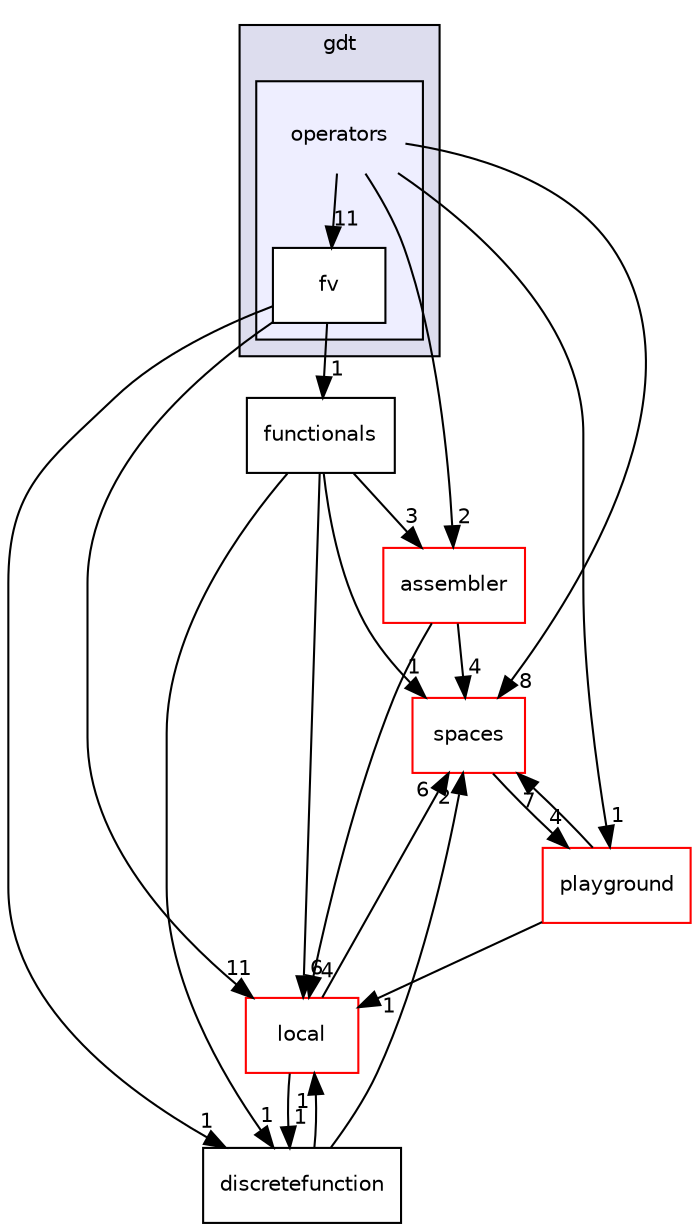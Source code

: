 digraph "operators" {
  compound=true
  node [ fontsize="10", fontname="Helvetica"];
  edge [ labelfontsize="10", labelfontname="Helvetica"];
  subgraph clusterdir_34906b46abd2322068aa0195bd244708 {
    graph [ bgcolor="#ddddee", pencolor="black", label="gdt" fontname="Helvetica", fontsize="10", URL="dir_34906b46abd2322068aa0195bd244708.html"]
  subgraph clusterdir_8eae17099f455a1cfbd2c25e13098b8a {
    graph [ bgcolor="#eeeeff", pencolor="black", label="" URL="dir_8eae17099f455a1cfbd2c25e13098b8a.html"];
    dir_8eae17099f455a1cfbd2c25e13098b8a [shape=plaintext label="operators"];
    dir_8fbd9d79de26bd0c08e4e5fb2ef2e7c5 [shape=box label="fv" color="black" fillcolor="white" style="filled" URL="dir_8fbd9d79de26bd0c08e4e5fb2ef2e7c5.html"];
  }
  }
  dir_e5964b6fd5a6d82d96e1215fe4a1a66d [shape=box label="local" fillcolor="white" style="filled" color="red" URL="dir_e5964b6fd5a6d82d96e1215fe4a1a66d.html"];
  dir_e555b9af892587a8ff0beb600029e8f8 [shape=box label="discretefunction" URL="dir_e555b9af892587a8ff0beb600029e8f8.html"];
  dir_43d0cc378a1b7044a9ebea179385123e [shape=box label="spaces" fillcolor="white" style="filled" color="red" URL="dir_43d0cc378a1b7044a9ebea179385123e.html"];
  dir_1eea3f25d96e3194dad91b986d4f2dcc [shape=box label="playground" fillcolor="white" style="filled" color="red" URL="dir_1eea3f25d96e3194dad91b986d4f2dcc.html"];
  dir_4c554f9d783d63f5e41bbf46d8f2008d [shape=box label="assembler" fillcolor="white" style="filled" color="red" URL="dir_4c554f9d783d63f5e41bbf46d8f2008d.html"];
  dir_a1591cda0d63e65779075ba0a12732f6 [shape=box label="functionals" URL="dir_a1591cda0d63e65779075ba0a12732f6.html"];
  dir_8fbd9d79de26bd0c08e4e5fb2ef2e7c5->dir_e5964b6fd5a6d82d96e1215fe4a1a66d [headlabel="11", labeldistance=1.5 headhref="dir_000013_000010.html"];
  dir_8fbd9d79de26bd0c08e4e5fb2ef2e7c5->dir_e555b9af892587a8ff0beb600029e8f8 [headlabel="1", labeldistance=1.5 headhref="dir_000013_000017.html"];
  dir_8fbd9d79de26bd0c08e4e5fb2ef2e7c5->dir_a1591cda0d63e65779075ba0a12732f6 [headlabel="1", labeldistance=1.5 headhref="dir_000013_000011.html"];
  dir_e5964b6fd5a6d82d96e1215fe4a1a66d->dir_e555b9af892587a8ff0beb600029e8f8 [headlabel="1", labeldistance=1.5 headhref="dir_000010_000017.html"];
  dir_e5964b6fd5a6d82d96e1215fe4a1a66d->dir_43d0cc378a1b7044a9ebea179385123e [headlabel="6", labeldistance=1.5 headhref="dir_000010_000007.html"];
  dir_e555b9af892587a8ff0beb600029e8f8->dir_e5964b6fd5a6d82d96e1215fe4a1a66d [headlabel="1", labeldistance=1.5 headhref="dir_000017_000010.html"];
  dir_e555b9af892587a8ff0beb600029e8f8->dir_43d0cc378a1b7044a9ebea179385123e [headlabel="2", labeldistance=1.5 headhref="dir_000017_000007.html"];
  dir_43d0cc378a1b7044a9ebea179385123e->dir_1eea3f25d96e3194dad91b986d4f2dcc [headlabel="4", labeldistance=1.5 headhref="dir_000007_000014.html"];
  dir_8eae17099f455a1cfbd2c25e13098b8a->dir_8fbd9d79de26bd0c08e4e5fb2ef2e7c5 [headlabel="11", labeldistance=1.5 headhref="dir_000012_000013.html"];
  dir_8eae17099f455a1cfbd2c25e13098b8a->dir_43d0cc378a1b7044a9ebea179385123e [headlabel="8", labeldistance=1.5 headhref="dir_000012_000007.html"];
  dir_8eae17099f455a1cfbd2c25e13098b8a->dir_1eea3f25d96e3194dad91b986d4f2dcc [headlabel="1", labeldistance=1.5 headhref="dir_000012_000014.html"];
  dir_8eae17099f455a1cfbd2c25e13098b8a->dir_4c554f9d783d63f5e41bbf46d8f2008d [headlabel="2", labeldistance=1.5 headhref="dir_000012_000005.html"];
  dir_1eea3f25d96e3194dad91b986d4f2dcc->dir_e5964b6fd5a6d82d96e1215fe4a1a66d [headlabel="1", labeldistance=1.5 headhref="dir_000014_000010.html"];
  dir_1eea3f25d96e3194dad91b986d4f2dcc->dir_43d0cc378a1b7044a9ebea179385123e [headlabel="7", labeldistance=1.5 headhref="dir_000014_000007.html"];
  dir_4c554f9d783d63f5e41bbf46d8f2008d->dir_e5964b6fd5a6d82d96e1215fe4a1a66d [headlabel="4", labeldistance=1.5 headhref="dir_000005_000010.html"];
  dir_4c554f9d783d63f5e41bbf46d8f2008d->dir_43d0cc378a1b7044a9ebea179385123e [headlabel="4", labeldistance=1.5 headhref="dir_000005_000007.html"];
  dir_a1591cda0d63e65779075ba0a12732f6->dir_e5964b6fd5a6d82d96e1215fe4a1a66d [headlabel="6", labeldistance=1.5 headhref="dir_000011_000010.html"];
  dir_a1591cda0d63e65779075ba0a12732f6->dir_e555b9af892587a8ff0beb600029e8f8 [headlabel="1", labeldistance=1.5 headhref="dir_000011_000017.html"];
  dir_a1591cda0d63e65779075ba0a12732f6->dir_43d0cc378a1b7044a9ebea179385123e [headlabel="1", labeldistance=1.5 headhref="dir_000011_000007.html"];
  dir_a1591cda0d63e65779075ba0a12732f6->dir_4c554f9d783d63f5e41bbf46d8f2008d [headlabel="3", labeldistance=1.5 headhref="dir_000011_000005.html"];
}
